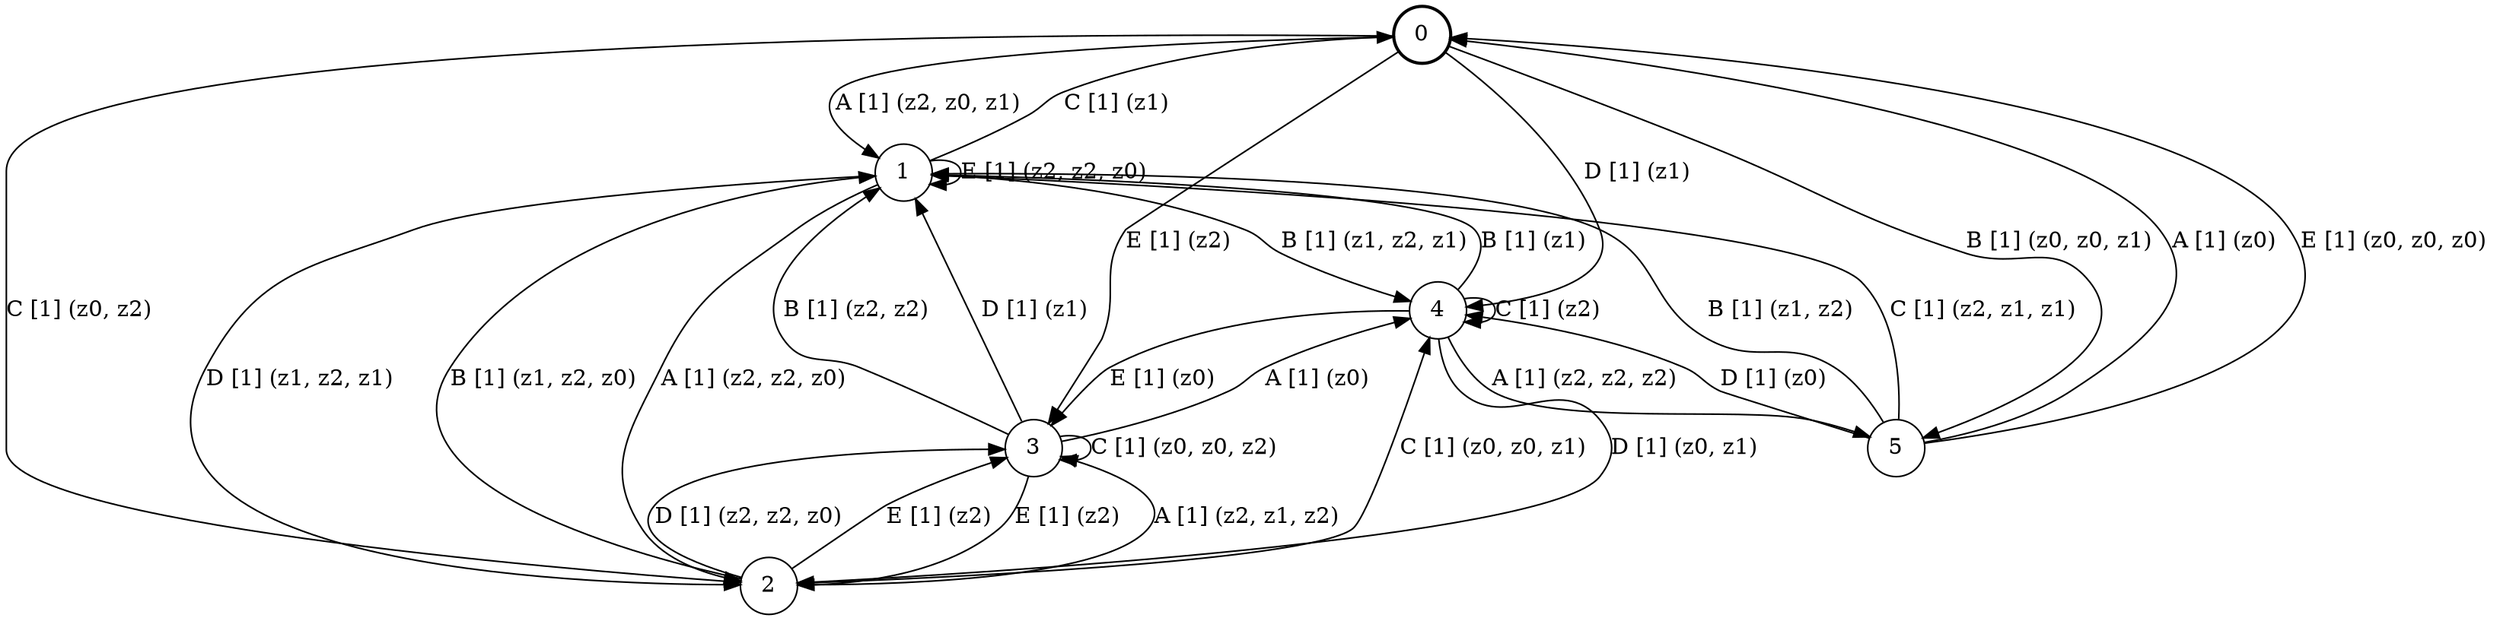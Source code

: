 # generated file, don't try to modify
# command: dot -Tpng <filename> > tree.png
digraph Automaton {
    node [shape = circle];
    0 [style = "bold"];
    0 -> 1 [label = "A [1] (z2, z0, z1) "];
    0 -> 5 [label = "B [1] (z0, z0, z1) "];
    0 -> 2 [label = "C [1] (z0, z2) "];
    0 -> 4 [label = "D [1] (z1) "];
    0 -> 3 [label = "E [1] (z2) "];
    1 -> 2 [label = "A [1] (z2, z2, z0) "];
    1 -> 4 [label = "B [1] (z1, z2, z1) "];
    1 -> 0 [label = "C [1] (z1) "];
    1 -> 2 [label = "D [1] (z1, z2, z1) "];
    1 -> 1 [label = "E [1] (z2, z2, z0) "];
    2 -> 3 [label = "A [1] (z2, z1, z2) "];
    2 -> 1 [label = "B [1] (z1, z2, z0) "];
    2 -> 4 [label = "C [1] (z0, z0, z1) "];
    2 -> 3 [label = "D [1] (z2, z2, z0) "];
    2 -> 3 [label = "E [1] (z2) "];
    3 -> 4 [label = "A [1] (z0) "];
    3 -> 1 [label = "B [1] (z2, z2) "];
    3 -> 3 [label = "C [1] (z0, z0, z2) "];
    3 -> 1 [label = "D [1] (z1) "];
    3 -> 2 [label = "E [1] (z2) "];
    4 -> 5 [label = "A [1] (z2, z2, z2) "];
    4 -> 1 [label = "B [1] (z1) "];
    4 -> 4 [label = "C [1] (z2) "];
    4 -> 2 [label = "D [1] (z0, z1) "];
    4 -> 3 [label = "E [1] (z0) "];
    5 -> 0 [label = "A [1] (z0) "];
    5 -> 1 [label = "B [1] (z1, z2) "];
    5 -> 1 [label = "C [1] (z2, z1, z1) "];
    5 -> 4 [label = "D [1] (z0) "];
    5 -> 0 [label = "E [1] (z0, z0, z0) "];
}
